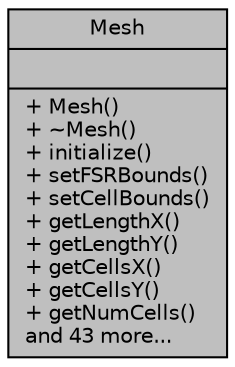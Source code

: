 digraph "Mesh"
{
  edge [fontname="Helvetica",fontsize="10",labelfontname="Helvetica",labelfontsize="10"];
  node [fontname="Helvetica",fontsize="10",shape=record];
  Node1 [label="{Mesh\n||+ Mesh()\l+ ~Mesh()\l+ initialize()\l+ setFSRBounds()\l+ setCellBounds()\l+ getLengthX()\l+ getLengthY()\l+ getCellsX()\l+ getCellsY()\l+ getNumCells()\land 43 more...\l}",height=0.2,width=0.4,color="black", fillcolor="grey75", style="filled" fontcolor="black"];
}
